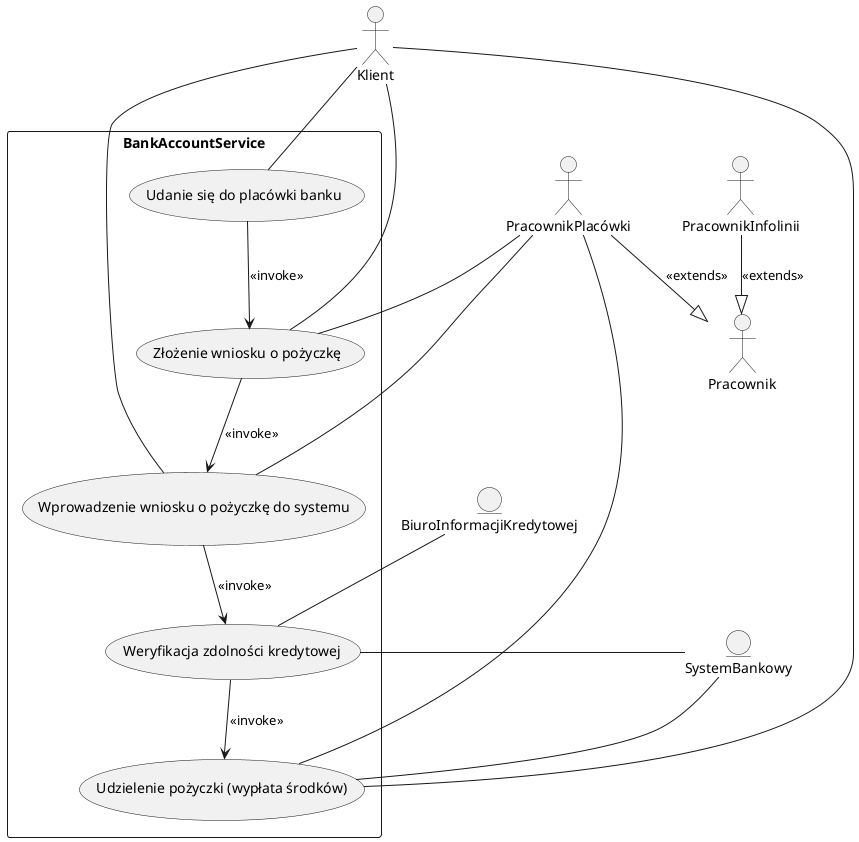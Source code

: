 'Diagram przypadków użycia - pożyczka (wniosek elektroniczny lub złożony w placówce)
@startuml

actor Klient as K

actor Pracownik as P
actor PracownikPlacówki as PP
actor PracownikInfolinii as PI

entity SystemBankowy as S
entity BiuroInformacjiKredytowej as B

rectangle BankAccountService {
    usecase "Udanie się do placówki banku" as placowka
    usecase "Złożenie wniosku o pożyczkę" as wniosek
    usecase "Wprowadzenie wniosku o pożyczkę do systemu" as system
    usecase "Weryfikacja zdolności kredytowej" as weryfikacja
    usecase "Udzielenie pożyczki (wypłata środków)" as udzielenie
}

PP --|> P : <<extends>>
PI --|> P : <<extends>>

K -- system
PP - system
K -- placowka
K -- wniosek
PP -- wniosek
B -- weryfikacja
S - weryfikacja
PP - udzielenie
S -- udzielenie
K -- udzielenie
placowka --> wniosek : <<invoke>>
wniosek --> system : <<invoke>>
system --> weryfikacja : <<invoke>>
weryfikacja --> udzielenie : <<invoke>>

@enduml
